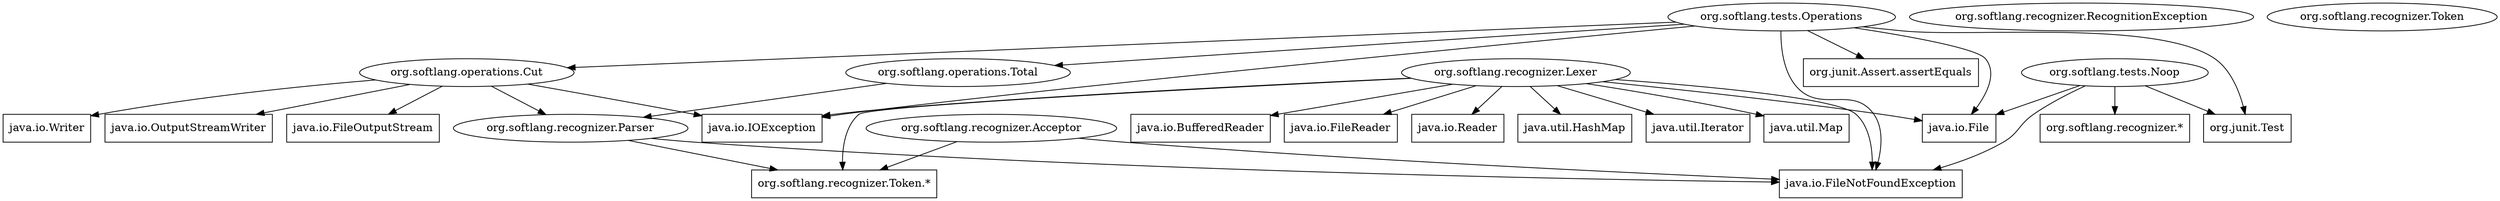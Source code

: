 digraph Relation { node [shape=box]
"org.softlang.operations.Cut" [shape=ellipse]
"org.softlang.operations.Cut" -> "org.softlang.recognizer.Parser"
"org.softlang.operations.Cut" -> "java.io.Writer"
"org.softlang.operations.Cut" -> "java.io.OutputStreamWriter"
"org.softlang.operations.Cut" -> "java.io.FileOutputStream"
"org.softlang.operations.Cut" -> "java.io.IOException"
"org.softlang.operations.Total" [shape=ellipse]
"org.softlang.operations.Total" -> "org.softlang.recognizer.Parser"
"org.softlang.recognizer.Acceptor" [shape=ellipse]
"org.softlang.recognizer.Acceptor" -> "org.softlang.recognizer.Token.*"
"org.softlang.recognizer.Acceptor" -> "java.io.FileNotFoundException"
"org.softlang.recognizer.Lexer" [shape=ellipse]
"org.softlang.recognizer.Lexer" -> "org.softlang.recognizer.Token.*"
"org.softlang.recognizer.Lexer" -> "java.io.File"
"org.softlang.recognizer.Lexer" -> "java.io.BufferedReader"
"org.softlang.recognizer.Lexer" -> "java.io.FileNotFoundException"
"org.softlang.recognizer.Lexer" -> "java.io.FileReader"
"org.softlang.recognizer.Lexer" -> "java.io.IOException"
"org.softlang.recognizer.Lexer" -> "java.io.Reader"
"org.softlang.recognizer.Lexer" -> "java.util.HashMap"
"org.softlang.recognizer.Lexer" -> "java.util.Iterator"
"org.softlang.recognizer.Lexer" -> "java.util.Map"
"org.softlang.recognizer.Parser" [shape=ellipse]
"org.softlang.recognizer.Parser" -> "org.softlang.recognizer.Token.*"
"org.softlang.recognizer.Parser" -> "java.io.FileNotFoundException"
"org.softlang.recognizer.RecognitionException" [shape=ellipse]
"org.softlang.recognizer.Token" [shape=ellipse]
"org.softlang.tests.Noop" [shape=ellipse]
"org.softlang.tests.Noop" -> "org.junit.Test"
"org.softlang.tests.Noop" -> "org.softlang.recognizer.*"
"org.softlang.tests.Noop" -> "java.io.File"
"org.softlang.tests.Noop" -> "java.io.FileNotFoundException"
"org.softlang.tests.Operations" [shape=ellipse]
"org.softlang.tests.Operations" -> "org.junit.Test"
"org.softlang.tests.Operations" -> "org.junit.Assert.assertEquals"
"org.softlang.tests.Operations" -> "org.softlang.operations.Total"
"org.softlang.tests.Operations" -> "org.softlang.operations.Cut"
"org.softlang.tests.Operations" -> "java.io.File"
"org.softlang.tests.Operations" -> "java.io.FileNotFoundException"
"org.softlang.tests.Operations" -> "java.io.IOException"
}
